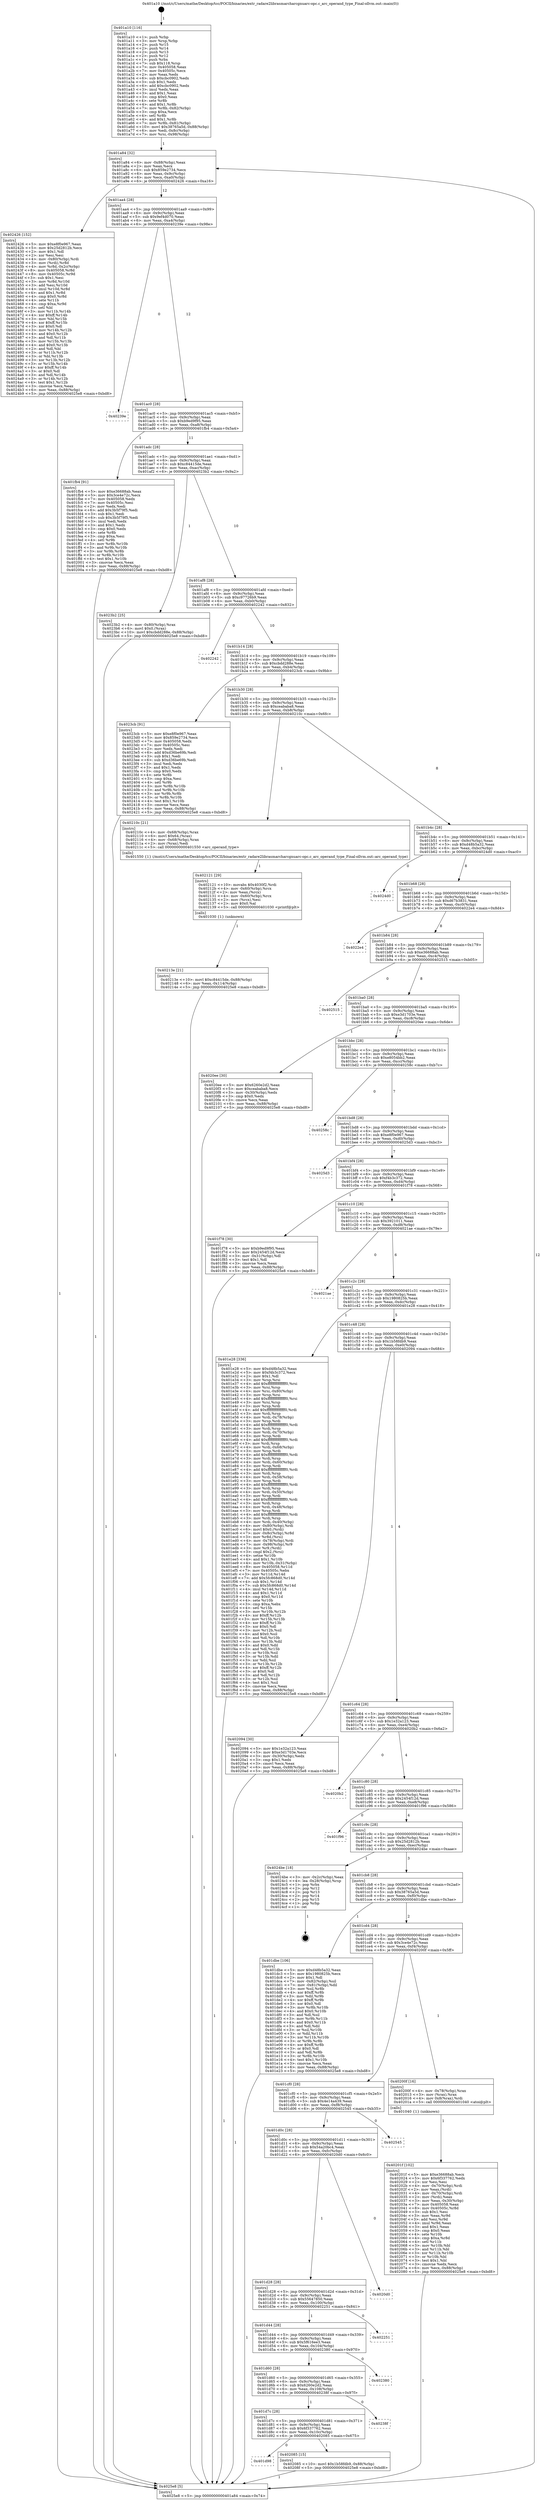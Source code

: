 digraph "0x401a10" {
  label = "0x401a10 (/mnt/c/Users/mathe/Desktop/tcc/POCII/binaries/extr_radare2librasmarcharcgnuarc-opc.c_arc_operand_type_Final-ollvm.out::main(0))"
  labelloc = "t"
  node[shape=record]

  Entry [label="",width=0.3,height=0.3,shape=circle,fillcolor=black,style=filled]
  "0x401a84" [label="{
     0x401a84 [32]\l
     | [instrs]\l
     &nbsp;&nbsp;0x401a84 \<+6\>: mov -0x88(%rbp),%eax\l
     &nbsp;&nbsp;0x401a8a \<+2\>: mov %eax,%ecx\l
     &nbsp;&nbsp;0x401a8c \<+6\>: sub $0x859e2734,%ecx\l
     &nbsp;&nbsp;0x401a92 \<+6\>: mov %eax,-0x9c(%rbp)\l
     &nbsp;&nbsp;0x401a98 \<+6\>: mov %ecx,-0xa0(%rbp)\l
     &nbsp;&nbsp;0x401a9e \<+6\>: je 0000000000402426 \<main+0xa16\>\l
  }"]
  "0x402426" [label="{
     0x402426 [152]\l
     | [instrs]\l
     &nbsp;&nbsp;0x402426 \<+5\>: mov $0xe8f0e967,%eax\l
     &nbsp;&nbsp;0x40242b \<+5\>: mov $0x25d2812b,%ecx\l
     &nbsp;&nbsp;0x402430 \<+2\>: mov $0x1,%dl\l
     &nbsp;&nbsp;0x402432 \<+2\>: xor %esi,%esi\l
     &nbsp;&nbsp;0x402434 \<+4\>: mov -0x80(%rbp),%rdi\l
     &nbsp;&nbsp;0x402438 \<+3\>: mov (%rdi),%r8d\l
     &nbsp;&nbsp;0x40243b \<+4\>: mov %r8d,-0x2c(%rbp)\l
     &nbsp;&nbsp;0x40243f \<+8\>: mov 0x405058,%r8d\l
     &nbsp;&nbsp;0x402447 \<+8\>: mov 0x40505c,%r9d\l
     &nbsp;&nbsp;0x40244f \<+3\>: sub $0x1,%esi\l
     &nbsp;&nbsp;0x402452 \<+3\>: mov %r8d,%r10d\l
     &nbsp;&nbsp;0x402455 \<+3\>: add %esi,%r10d\l
     &nbsp;&nbsp;0x402458 \<+4\>: imul %r10d,%r8d\l
     &nbsp;&nbsp;0x40245c \<+4\>: and $0x1,%r8d\l
     &nbsp;&nbsp;0x402460 \<+4\>: cmp $0x0,%r8d\l
     &nbsp;&nbsp;0x402464 \<+4\>: sete %r11b\l
     &nbsp;&nbsp;0x402468 \<+4\>: cmp $0xa,%r9d\l
     &nbsp;&nbsp;0x40246c \<+3\>: setl %bl\l
     &nbsp;&nbsp;0x40246f \<+3\>: mov %r11b,%r14b\l
     &nbsp;&nbsp;0x402472 \<+4\>: xor $0xff,%r14b\l
     &nbsp;&nbsp;0x402476 \<+3\>: mov %bl,%r15b\l
     &nbsp;&nbsp;0x402479 \<+4\>: xor $0xff,%r15b\l
     &nbsp;&nbsp;0x40247d \<+3\>: xor $0x0,%dl\l
     &nbsp;&nbsp;0x402480 \<+3\>: mov %r14b,%r12b\l
     &nbsp;&nbsp;0x402483 \<+4\>: and $0x0,%r12b\l
     &nbsp;&nbsp;0x402487 \<+3\>: and %dl,%r11b\l
     &nbsp;&nbsp;0x40248a \<+3\>: mov %r15b,%r13b\l
     &nbsp;&nbsp;0x40248d \<+4\>: and $0x0,%r13b\l
     &nbsp;&nbsp;0x402491 \<+2\>: and %dl,%bl\l
     &nbsp;&nbsp;0x402493 \<+3\>: or %r11b,%r12b\l
     &nbsp;&nbsp;0x402496 \<+3\>: or %bl,%r13b\l
     &nbsp;&nbsp;0x402499 \<+3\>: xor %r13b,%r12b\l
     &nbsp;&nbsp;0x40249c \<+3\>: or %r15b,%r14b\l
     &nbsp;&nbsp;0x40249f \<+4\>: xor $0xff,%r14b\l
     &nbsp;&nbsp;0x4024a3 \<+3\>: or $0x0,%dl\l
     &nbsp;&nbsp;0x4024a6 \<+3\>: and %dl,%r14b\l
     &nbsp;&nbsp;0x4024a9 \<+3\>: or %r14b,%r12b\l
     &nbsp;&nbsp;0x4024ac \<+4\>: test $0x1,%r12b\l
     &nbsp;&nbsp;0x4024b0 \<+3\>: cmovne %ecx,%eax\l
     &nbsp;&nbsp;0x4024b3 \<+6\>: mov %eax,-0x88(%rbp)\l
     &nbsp;&nbsp;0x4024b9 \<+5\>: jmp 00000000004025e8 \<main+0xbd8\>\l
  }"]
  "0x401aa4" [label="{
     0x401aa4 [28]\l
     | [instrs]\l
     &nbsp;&nbsp;0x401aa4 \<+5\>: jmp 0000000000401aa9 \<main+0x99\>\l
     &nbsp;&nbsp;0x401aa9 \<+6\>: mov -0x9c(%rbp),%eax\l
     &nbsp;&nbsp;0x401aaf \<+5\>: sub $0x9ef4d070,%eax\l
     &nbsp;&nbsp;0x401ab4 \<+6\>: mov %eax,-0xa4(%rbp)\l
     &nbsp;&nbsp;0x401aba \<+6\>: je 000000000040239e \<main+0x98e\>\l
  }"]
  Exit [label="",width=0.3,height=0.3,shape=circle,fillcolor=black,style=filled,peripheries=2]
  "0x40239e" [label="{
     0x40239e\l
  }", style=dashed]
  "0x401ac0" [label="{
     0x401ac0 [28]\l
     | [instrs]\l
     &nbsp;&nbsp;0x401ac0 \<+5\>: jmp 0000000000401ac5 \<main+0xb5\>\l
     &nbsp;&nbsp;0x401ac5 \<+6\>: mov -0x9c(%rbp),%eax\l
     &nbsp;&nbsp;0x401acb \<+5\>: sub $0xb9ed9f95,%eax\l
     &nbsp;&nbsp;0x401ad0 \<+6\>: mov %eax,-0xa8(%rbp)\l
     &nbsp;&nbsp;0x401ad6 \<+6\>: je 0000000000401fb4 \<main+0x5a4\>\l
  }"]
  "0x40213e" [label="{
     0x40213e [21]\l
     | [instrs]\l
     &nbsp;&nbsp;0x40213e \<+10\>: movl $0xc84415de,-0x88(%rbp)\l
     &nbsp;&nbsp;0x402148 \<+6\>: mov %eax,-0x114(%rbp)\l
     &nbsp;&nbsp;0x40214e \<+5\>: jmp 00000000004025e8 \<main+0xbd8\>\l
  }"]
  "0x401fb4" [label="{
     0x401fb4 [91]\l
     | [instrs]\l
     &nbsp;&nbsp;0x401fb4 \<+5\>: mov $0xe36688ab,%eax\l
     &nbsp;&nbsp;0x401fb9 \<+5\>: mov $0x3ce4e72c,%ecx\l
     &nbsp;&nbsp;0x401fbe \<+7\>: mov 0x405058,%edx\l
     &nbsp;&nbsp;0x401fc5 \<+7\>: mov 0x40505c,%esi\l
     &nbsp;&nbsp;0x401fcc \<+2\>: mov %edx,%edi\l
     &nbsp;&nbsp;0x401fce \<+6\>: add $0x3b5f79f5,%edi\l
     &nbsp;&nbsp;0x401fd4 \<+3\>: sub $0x1,%edi\l
     &nbsp;&nbsp;0x401fd7 \<+6\>: sub $0x3b5f79f5,%edi\l
     &nbsp;&nbsp;0x401fdd \<+3\>: imul %edi,%edx\l
     &nbsp;&nbsp;0x401fe0 \<+3\>: and $0x1,%edx\l
     &nbsp;&nbsp;0x401fe3 \<+3\>: cmp $0x0,%edx\l
     &nbsp;&nbsp;0x401fe6 \<+4\>: sete %r8b\l
     &nbsp;&nbsp;0x401fea \<+3\>: cmp $0xa,%esi\l
     &nbsp;&nbsp;0x401fed \<+4\>: setl %r9b\l
     &nbsp;&nbsp;0x401ff1 \<+3\>: mov %r8b,%r10b\l
     &nbsp;&nbsp;0x401ff4 \<+3\>: and %r9b,%r10b\l
     &nbsp;&nbsp;0x401ff7 \<+3\>: xor %r9b,%r8b\l
     &nbsp;&nbsp;0x401ffa \<+3\>: or %r8b,%r10b\l
     &nbsp;&nbsp;0x401ffd \<+4\>: test $0x1,%r10b\l
     &nbsp;&nbsp;0x402001 \<+3\>: cmovne %ecx,%eax\l
     &nbsp;&nbsp;0x402004 \<+6\>: mov %eax,-0x88(%rbp)\l
     &nbsp;&nbsp;0x40200a \<+5\>: jmp 00000000004025e8 \<main+0xbd8\>\l
  }"]
  "0x401adc" [label="{
     0x401adc [28]\l
     | [instrs]\l
     &nbsp;&nbsp;0x401adc \<+5\>: jmp 0000000000401ae1 \<main+0xd1\>\l
     &nbsp;&nbsp;0x401ae1 \<+6\>: mov -0x9c(%rbp),%eax\l
     &nbsp;&nbsp;0x401ae7 \<+5\>: sub $0xc84415de,%eax\l
     &nbsp;&nbsp;0x401aec \<+6\>: mov %eax,-0xac(%rbp)\l
     &nbsp;&nbsp;0x401af2 \<+6\>: je 00000000004023b2 \<main+0x9a2\>\l
  }"]
  "0x402121" [label="{
     0x402121 [29]\l
     | [instrs]\l
     &nbsp;&nbsp;0x402121 \<+10\>: movabs $0x4030f2,%rdi\l
     &nbsp;&nbsp;0x40212b \<+4\>: mov -0x60(%rbp),%rcx\l
     &nbsp;&nbsp;0x40212f \<+2\>: mov %eax,(%rcx)\l
     &nbsp;&nbsp;0x402131 \<+4\>: mov -0x60(%rbp),%rcx\l
     &nbsp;&nbsp;0x402135 \<+2\>: mov (%rcx),%esi\l
     &nbsp;&nbsp;0x402137 \<+2\>: mov $0x0,%al\l
     &nbsp;&nbsp;0x402139 \<+5\>: call 0000000000401030 \<printf@plt\>\l
     | [calls]\l
     &nbsp;&nbsp;0x401030 \{1\} (unknown)\l
  }"]
  "0x4023b2" [label="{
     0x4023b2 [25]\l
     | [instrs]\l
     &nbsp;&nbsp;0x4023b2 \<+4\>: mov -0x80(%rbp),%rax\l
     &nbsp;&nbsp;0x4023b6 \<+6\>: movl $0x0,(%rax)\l
     &nbsp;&nbsp;0x4023bc \<+10\>: movl $0xcbdd288e,-0x88(%rbp)\l
     &nbsp;&nbsp;0x4023c6 \<+5\>: jmp 00000000004025e8 \<main+0xbd8\>\l
  }"]
  "0x401af8" [label="{
     0x401af8 [28]\l
     | [instrs]\l
     &nbsp;&nbsp;0x401af8 \<+5\>: jmp 0000000000401afd \<main+0xed\>\l
     &nbsp;&nbsp;0x401afd \<+6\>: mov -0x9c(%rbp),%eax\l
     &nbsp;&nbsp;0x401b03 \<+5\>: sub $0xc97726b9,%eax\l
     &nbsp;&nbsp;0x401b08 \<+6\>: mov %eax,-0xb0(%rbp)\l
     &nbsp;&nbsp;0x401b0e \<+6\>: je 0000000000402242 \<main+0x832\>\l
  }"]
  "0x401d98" [label="{
     0x401d98\l
  }", style=dashed]
  "0x402242" [label="{
     0x402242\l
  }", style=dashed]
  "0x401b14" [label="{
     0x401b14 [28]\l
     | [instrs]\l
     &nbsp;&nbsp;0x401b14 \<+5\>: jmp 0000000000401b19 \<main+0x109\>\l
     &nbsp;&nbsp;0x401b19 \<+6\>: mov -0x9c(%rbp),%eax\l
     &nbsp;&nbsp;0x401b1f \<+5\>: sub $0xcbdd288e,%eax\l
     &nbsp;&nbsp;0x401b24 \<+6\>: mov %eax,-0xb4(%rbp)\l
     &nbsp;&nbsp;0x401b2a \<+6\>: je 00000000004023cb \<main+0x9bb\>\l
  }"]
  "0x402085" [label="{
     0x402085 [15]\l
     | [instrs]\l
     &nbsp;&nbsp;0x402085 \<+10\>: movl $0x1b58fdb9,-0x88(%rbp)\l
     &nbsp;&nbsp;0x40208f \<+5\>: jmp 00000000004025e8 \<main+0xbd8\>\l
  }"]
  "0x4023cb" [label="{
     0x4023cb [91]\l
     | [instrs]\l
     &nbsp;&nbsp;0x4023cb \<+5\>: mov $0xe8f0e967,%eax\l
     &nbsp;&nbsp;0x4023d0 \<+5\>: mov $0x859e2734,%ecx\l
     &nbsp;&nbsp;0x4023d5 \<+7\>: mov 0x405058,%edx\l
     &nbsp;&nbsp;0x4023dc \<+7\>: mov 0x40505c,%esi\l
     &nbsp;&nbsp;0x4023e3 \<+2\>: mov %edx,%edi\l
     &nbsp;&nbsp;0x4023e5 \<+6\>: add $0xd36be69b,%edi\l
     &nbsp;&nbsp;0x4023eb \<+3\>: sub $0x1,%edi\l
     &nbsp;&nbsp;0x4023ee \<+6\>: sub $0xd36be69b,%edi\l
     &nbsp;&nbsp;0x4023f4 \<+3\>: imul %edi,%edx\l
     &nbsp;&nbsp;0x4023f7 \<+3\>: and $0x1,%edx\l
     &nbsp;&nbsp;0x4023fa \<+3\>: cmp $0x0,%edx\l
     &nbsp;&nbsp;0x4023fd \<+4\>: sete %r8b\l
     &nbsp;&nbsp;0x402401 \<+3\>: cmp $0xa,%esi\l
     &nbsp;&nbsp;0x402404 \<+4\>: setl %r9b\l
     &nbsp;&nbsp;0x402408 \<+3\>: mov %r8b,%r10b\l
     &nbsp;&nbsp;0x40240b \<+3\>: and %r9b,%r10b\l
     &nbsp;&nbsp;0x40240e \<+3\>: xor %r9b,%r8b\l
     &nbsp;&nbsp;0x402411 \<+3\>: or %r8b,%r10b\l
     &nbsp;&nbsp;0x402414 \<+4\>: test $0x1,%r10b\l
     &nbsp;&nbsp;0x402418 \<+3\>: cmovne %ecx,%eax\l
     &nbsp;&nbsp;0x40241b \<+6\>: mov %eax,-0x88(%rbp)\l
     &nbsp;&nbsp;0x402421 \<+5\>: jmp 00000000004025e8 \<main+0xbd8\>\l
  }"]
  "0x401b30" [label="{
     0x401b30 [28]\l
     | [instrs]\l
     &nbsp;&nbsp;0x401b30 \<+5\>: jmp 0000000000401b35 \<main+0x125\>\l
     &nbsp;&nbsp;0x401b35 \<+6\>: mov -0x9c(%rbp),%eax\l
     &nbsp;&nbsp;0x401b3b \<+5\>: sub $0xceababa8,%eax\l
     &nbsp;&nbsp;0x401b40 \<+6\>: mov %eax,-0xb8(%rbp)\l
     &nbsp;&nbsp;0x401b46 \<+6\>: je 000000000040210c \<main+0x6fc\>\l
  }"]
  "0x401d7c" [label="{
     0x401d7c [28]\l
     | [instrs]\l
     &nbsp;&nbsp;0x401d7c \<+5\>: jmp 0000000000401d81 \<main+0x371\>\l
     &nbsp;&nbsp;0x401d81 \<+6\>: mov -0x9c(%rbp),%eax\l
     &nbsp;&nbsp;0x401d87 \<+5\>: sub $0x6f337762,%eax\l
     &nbsp;&nbsp;0x401d8c \<+6\>: mov %eax,-0x10c(%rbp)\l
     &nbsp;&nbsp;0x401d92 \<+6\>: je 0000000000402085 \<main+0x675\>\l
  }"]
  "0x40210c" [label="{
     0x40210c [21]\l
     | [instrs]\l
     &nbsp;&nbsp;0x40210c \<+4\>: mov -0x68(%rbp),%rax\l
     &nbsp;&nbsp;0x402110 \<+6\>: movl $0x64,(%rax)\l
     &nbsp;&nbsp;0x402116 \<+4\>: mov -0x68(%rbp),%rax\l
     &nbsp;&nbsp;0x40211a \<+2\>: mov (%rax),%edi\l
     &nbsp;&nbsp;0x40211c \<+5\>: call 0000000000401550 \<arc_operand_type\>\l
     | [calls]\l
     &nbsp;&nbsp;0x401550 \{1\} (/mnt/c/Users/mathe/Desktop/tcc/POCII/binaries/extr_radare2librasmarcharcgnuarc-opc.c_arc_operand_type_Final-ollvm.out::arc_operand_type)\l
  }"]
  "0x401b4c" [label="{
     0x401b4c [28]\l
     | [instrs]\l
     &nbsp;&nbsp;0x401b4c \<+5\>: jmp 0000000000401b51 \<main+0x141\>\l
     &nbsp;&nbsp;0x401b51 \<+6\>: mov -0x9c(%rbp),%eax\l
     &nbsp;&nbsp;0x401b57 \<+5\>: sub $0xd48b5a32,%eax\l
     &nbsp;&nbsp;0x401b5c \<+6\>: mov %eax,-0xbc(%rbp)\l
     &nbsp;&nbsp;0x401b62 \<+6\>: je 00000000004024d0 \<main+0xac0\>\l
  }"]
  "0x40238f" [label="{
     0x40238f\l
  }", style=dashed]
  "0x4024d0" [label="{
     0x4024d0\l
  }", style=dashed]
  "0x401b68" [label="{
     0x401b68 [28]\l
     | [instrs]\l
     &nbsp;&nbsp;0x401b68 \<+5\>: jmp 0000000000401b6d \<main+0x15d\>\l
     &nbsp;&nbsp;0x401b6d \<+6\>: mov -0x9c(%rbp),%eax\l
     &nbsp;&nbsp;0x401b73 \<+5\>: sub $0xd67b3831,%eax\l
     &nbsp;&nbsp;0x401b78 \<+6\>: mov %eax,-0xc0(%rbp)\l
     &nbsp;&nbsp;0x401b7e \<+6\>: je 00000000004022e4 \<main+0x8d4\>\l
  }"]
  "0x401d60" [label="{
     0x401d60 [28]\l
     | [instrs]\l
     &nbsp;&nbsp;0x401d60 \<+5\>: jmp 0000000000401d65 \<main+0x355\>\l
     &nbsp;&nbsp;0x401d65 \<+6\>: mov -0x9c(%rbp),%eax\l
     &nbsp;&nbsp;0x401d6b \<+5\>: sub $0x6260e2d2,%eax\l
     &nbsp;&nbsp;0x401d70 \<+6\>: mov %eax,-0x108(%rbp)\l
     &nbsp;&nbsp;0x401d76 \<+6\>: je 000000000040238f \<main+0x97f\>\l
  }"]
  "0x4022e4" [label="{
     0x4022e4\l
  }", style=dashed]
  "0x401b84" [label="{
     0x401b84 [28]\l
     | [instrs]\l
     &nbsp;&nbsp;0x401b84 \<+5\>: jmp 0000000000401b89 \<main+0x179\>\l
     &nbsp;&nbsp;0x401b89 \<+6\>: mov -0x9c(%rbp),%eax\l
     &nbsp;&nbsp;0x401b8f \<+5\>: sub $0xe36688ab,%eax\l
     &nbsp;&nbsp;0x401b94 \<+6\>: mov %eax,-0xc4(%rbp)\l
     &nbsp;&nbsp;0x401b9a \<+6\>: je 0000000000402515 \<main+0xb05\>\l
  }"]
  "0x402380" [label="{
     0x402380\l
  }", style=dashed]
  "0x402515" [label="{
     0x402515\l
  }", style=dashed]
  "0x401ba0" [label="{
     0x401ba0 [28]\l
     | [instrs]\l
     &nbsp;&nbsp;0x401ba0 \<+5\>: jmp 0000000000401ba5 \<main+0x195\>\l
     &nbsp;&nbsp;0x401ba5 \<+6\>: mov -0x9c(%rbp),%eax\l
     &nbsp;&nbsp;0x401bab \<+5\>: sub $0xe3d1703e,%eax\l
     &nbsp;&nbsp;0x401bb0 \<+6\>: mov %eax,-0xc8(%rbp)\l
     &nbsp;&nbsp;0x401bb6 \<+6\>: je 00000000004020ee \<main+0x6de\>\l
  }"]
  "0x401d44" [label="{
     0x401d44 [28]\l
     | [instrs]\l
     &nbsp;&nbsp;0x401d44 \<+5\>: jmp 0000000000401d49 \<main+0x339\>\l
     &nbsp;&nbsp;0x401d49 \<+6\>: mov -0x9c(%rbp),%eax\l
     &nbsp;&nbsp;0x401d4f \<+5\>: sub $0x5f616ee3,%eax\l
     &nbsp;&nbsp;0x401d54 \<+6\>: mov %eax,-0x104(%rbp)\l
     &nbsp;&nbsp;0x401d5a \<+6\>: je 0000000000402380 \<main+0x970\>\l
  }"]
  "0x4020ee" [label="{
     0x4020ee [30]\l
     | [instrs]\l
     &nbsp;&nbsp;0x4020ee \<+5\>: mov $0x6260e2d2,%eax\l
     &nbsp;&nbsp;0x4020f3 \<+5\>: mov $0xceababa8,%ecx\l
     &nbsp;&nbsp;0x4020f8 \<+3\>: mov -0x30(%rbp),%edx\l
     &nbsp;&nbsp;0x4020fb \<+3\>: cmp $0x0,%edx\l
     &nbsp;&nbsp;0x4020fe \<+3\>: cmove %ecx,%eax\l
     &nbsp;&nbsp;0x402101 \<+6\>: mov %eax,-0x88(%rbp)\l
     &nbsp;&nbsp;0x402107 \<+5\>: jmp 00000000004025e8 \<main+0xbd8\>\l
  }"]
  "0x401bbc" [label="{
     0x401bbc [28]\l
     | [instrs]\l
     &nbsp;&nbsp;0x401bbc \<+5\>: jmp 0000000000401bc1 \<main+0x1b1\>\l
     &nbsp;&nbsp;0x401bc1 \<+6\>: mov -0x9c(%rbp),%eax\l
     &nbsp;&nbsp;0x401bc7 \<+5\>: sub $0xe8054bb2,%eax\l
     &nbsp;&nbsp;0x401bcc \<+6\>: mov %eax,-0xcc(%rbp)\l
     &nbsp;&nbsp;0x401bd2 \<+6\>: je 000000000040258c \<main+0xb7c\>\l
  }"]
  "0x402251" [label="{
     0x402251\l
  }", style=dashed]
  "0x40258c" [label="{
     0x40258c\l
  }", style=dashed]
  "0x401bd8" [label="{
     0x401bd8 [28]\l
     | [instrs]\l
     &nbsp;&nbsp;0x401bd8 \<+5\>: jmp 0000000000401bdd \<main+0x1cd\>\l
     &nbsp;&nbsp;0x401bdd \<+6\>: mov -0x9c(%rbp),%eax\l
     &nbsp;&nbsp;0x401be3 \<+5\>: sub $0xe8f0e967,%eax\l
     &nbsp;&nbsp;0x401be8 \<+6\>: mov %eax,-0xd0(%rbp)\l
     &nbsp;&nbsp;0x401bee \<+6\>: je 00000000004025d3 \<main+0xbc3\>\l
  }"]
  "0x401d28" [label="{
     0x401d28 [28]\l
     | [instrs]\l
     &nbsp;&nbsp;0x401d28 \<+5\>: jmp 0000000000401d2d \<main+0x31d\>\l
     &nbsp;&nbsp;0x401d2d \<+6\>: mov -0x9c(%rbp),%eax\l
     &nbsp;&nbsp;0x401d33 \<+5\>: sub $0x55647850,%eax\l
     &nbsp;&nbsp;0x401d38 \<+6\>: mov %eax,-0x100(%rbp)\l
     &nbsp;&nbsp;0x401d3e \<+6\>: je 0000000000402251 \<main+0x841\>\l
  }"]
  "0x4025d3" [label="{
     0x4025d3\l
  }", style=dashed]
  "0x401bf4" [label="{
     0x401bf4 [28]\l
     | [instrs]\l
     &nbsp;&nbsp;0x401bf4 \<+5\>: jmp 0000000000401bf9 \<main+0x1e9\>\l
     &nbsp;&nbsp;0x401bf9 \<+6\>: mov -0x9c(%rbp),%eax\l
     &nbsp;&nbsp;0x401bff \<+5\>: sub $0xf4b3c372,%eax\l
     &nbsp;&nbsp;0x401c04 \<+6\>: mov %eax,-0xd4(%rbp)\l
     &nbsp;&nbsp;0x401c0a \<+6\>: je 0000000000401f78 \<main+0x568\>\l
  }"]
  "0x4020d0" [label="{
     0x4020d0\l
  }", style=dashed]
  "0x401f78" [label="{
     0x401f78 [30]\l
     | [instrs]\l
     &nbsp;&nbsp;0x401f78 \<+5\>: mov $0xb9ed9f95,%eax\l
     &nbsp;&nbsp;0x401f7d \<+5\>: mov $0x2454f12d,%ecx\l
     &nbsp;&nbsp;0x401f82 \<+3\>: mov -0x31(%rbp),%dl\l
     &nbsp;&nbsp;0x401f85 \<+3\>: test $0x1,%dl\l
     &nbsp;&nbsp;0x401f88 \<+3\>: cmovne %ecx,%eax\l
     &nbsp;&nbsp;0x401f8b \<+6\>: mov %eax,-0x88(%rbp)\l
     &nbsp;&nbsp;0x401f91 \<+5\>: jmp 00000000004025e8 \<main+0xbd8\>\l
  }"]
  "0x401c10" [label="{
     0x401c10 [28]\l
     | [instrs]\l
     &nbsp;&nbsp;0x401c10 \<+5\>: jmp 0000000000401c15 \<main+0x205\>\l
     &nbsp;&nbsp;0x401c15 \<+6\>: mov -0x9c(%rbp),%eax\l
     &nbsp;&nbsp;0x401c1b \<+5\>: sub $0x3921011,%eax\l
     &nbsp;&nbsp;0x401c20 \<+6\>: mov %eax,-0xd8(%rbp)\l
     &nbsp;&nbsp;0x401c26 \<+6\>: je 00000000004021ae \<main+0x79e\>\l
  }"]
  "0x401d0c" [label="{
     0x401d0c [28]\l
     | [instrs]\l
     &nbsp;&nbsp;0x401d0c \<+5\>: jmp 0000000000401d11 \<main+0x301\>\l
     &nbsp;&nbsp;0x401d11 \<+6\>: mov -0x9c(%rbp),%eax\l
     &nbsp;&nbsp;0x401d17 \<+5\>: sub $0x54a20bc4,%eax\l
     &nbsp;&nbsp;0x401d1c \<+6\>: mov %eax,-0xfc(%rbp)\l
     &nbsp;&nbsp;0x401d22 \<+6\>: je 00000000004020d0 \<main+0x6c0\>\l
  }"]
  "0x4021ae" [label="{
     0x4021ae\l
  }", style=dashed]
  "0x401c2c" [label="{
     0x401c2c [28]\l
     | [instrs]\l
     &nbsp;&nbsp;0x401c2c \<+5\>: jmp 0000000000401c31 \<main+0x221\>\l
     &nbsp;&nbsp;0x401c31 \<+6\>: mov -0x9c(%rbp),%eax\l
     &nbsp;&nbsp;0x401c37 \<+5\>: sub $0x1980825b,%eax\l
     &nbsp;&nbsp;0x401c3c \<+6\>: mov %eax,-0xdc(%rbp)\l
     &nbsp;&nbsp;0x401c42 \<+6\>: je 0000000000401e28 \<main+0x418\>\l
  }"]
  "0x402545" [label="{
     0x402545\l
  }", style=dashed]
  "0x401e28" [label="{
     0x401e28 [336]\l
     | [instrs]\l
     &nbsp;&nbsp;0x401e28 \<+5\>: mov $0xd48b5a32,%eax\l
     &nbsp;&nbsp;0x401e2d \<+5\>: mov $0xf4b3c372,%ecx\l
     &nbsp;&nbsp;0x401e32 \<+2\>: mov $0x1,%dl\l
     &nbsp;&nbsp;0x401e34 \<+3\>: mov %rsp,%rsi\l
     &nbsp;&nbsp;0x401e37 \<+4\>: add $0xfffffffffffffff0,%rsi\l
     &nbsp;&nbsp;0x401e3b \<+3\>: mov %rsi,%rsp\l
     &nbsp;&nbsp;0x401e3e \<+4\>: mov %rsi,-0x80(%rbp)\l
     &nbsp;&nbsp;0x401e42 \<+3\>: mov %rsp,%rsi\l
     &nbsp;&nbsp;0x401e45 \<+4\>: add $0xfffffffffffffff0,%rsi\l
     &nbsp;&nbsp;0x401e49 \<+3\>: mov %rsi,%rsp\l
     &nbsp;&nbsp;0x401e4c \<+3\>: mov %rsp,%rdi\l
     &nbsp;&nbsp;0x401e4f \<+4\>: add $0xfffffffffffffff0,%rdi\l
     &nbsp;&nbsp;0x401e53 \<+3\>: mov %rdi,%rsp\l
     &nbsp;&nbsp;0x401e56 \<+4\>: mov %rdi,-0x78(%rbp)\l
     &nbsp;&nbsp;0x401e5a \<+3\>: mov %rsp,%rdi\l
     &nbsp;&nbsp;0x401e5d \<+4\>: add $0xfffffffffffffff0,%rdi\l
     &nbsp;&nbsp;0x401e61 \<+3\>: mov %rdi,%rsp\l
     &nbsp;&nbsp;0x401e64 \<+4\>: mov %rdi,-0x70(%rbp)\l
     &nbsp;&nbsp;0x401e68 \<+3\>: mov %rsp,%rdi\l
     &nbsp;&nbsp;0x401e6b \<+4\>: add $0xfffffffffffffff0,%rdi\l
     &nbsp;&nbsp;0x401e6f \<+3\>: mov %rdi,%rsp\l
     &nbsp;&nbsp;0x401e72 \<+4\>: mov %rdi,-0x68(%rbp)\l
     &nbsp;&nbsp;0x401e76 \<+3\>: mov %rsp,%rdi\l
     &nbsp;&nbsp;0x401e79 \<+4\>: add $0xfffffffffffffff0,%rdi\l
     &nbsp;&nbsp;0x401e7d \<+3\>: mov %rdi,%rsp\l
     &nbsp;&nbsp;0x401e80 \<+4\>: mov %rdi,-0x60(%rbp)\l
     &nbsp;&nbsp;0x401e84 \<+3\>: mov %rsp,%rdi\l
     &nbsp;&nbsp;0x401e87 \<+4\>: add $0xfffffffffffffff0,%rdi\l
     &nbsp;&nbsp;0x401e8b \<+3\>: mov %rdi,%rsp\l
     &nbsp;&nbsp;0x401e8e \<+4\>: mov %rdi,-0x58(%rbp)\l
     &nbsp;&nbsp;0x401e92 \<+3\>: mov %rsp,%rdi\l
     &nbsp;&nbsp;0x401e95 \<+4\>: add $0xfffffffffffffff0,%rdi\l
     &nbsp;&nbsp;0x401e99 \<+3\>: mov %rdi,%rsp\l
     &nbsp;&nbsp;0x401e9c \<+4\>: mov %rdi,-0x50(%rbp)\l
     &nbsp;&nbsp;0x401ea0 \<+3\>: mov %rsp,%rdi\l
     &nbsp;&nbsp;0x401ea3 \<+4\>: add $0xfffffffffffffff0,%rdi\l
     &nbsp;&nbsp;0x401ea7 \<+3\>: mov %rdi,%rsp\l
     &nbsp;&nbsp;0x401eaa \<+4\>: mov %rdi,-0x48(%rbp)\l
     &nbsp;&nbsp;0x401eae \<+3\>: mov %rsp,%rdi\l
     &nbsp;&nbsp;0x401eb1 \<+4\>: add $0xfffffffffffffff0,%rdi\l
     &nbsp;&nbsp;0x401eb5 \<+3\>: mov %rdi,%rsp\l
     &nbsp;&nbsp;0x401eb8 \<+4\>: mov %rdi,-0x40(%rbp)\l
     &nbsp;&nbsp;0x401ebc \<+4\>: mov -0x80(%rbp),%rdi\l
     &nbsp;&nbsp;0x401ec0 \<+6\>: movl $0x0,(%rdi)\l
     &nbsp;&nbsp;0x401ec6 \<+7\>: mov -0x8c(%rbp),%r8d\l
     &nbsp;&nbsp;0x401ecd \<+3\>: mov %r8d,(%rsi)\l
     &nbsp;&nbsp;0x401ed0 \<+4\>: mov -0x78(%rbp),%rdi\l
     &nbsp;&nbsp;0x401ed4 \<+7\>: mov -0x98(%rbp),%r9\l
     &nbsp;&nbsp;0x401edb \<+3\>: mov %r9,(%rdi)\l
     &nbsp;&nbsp;0x401ede \<+3\>: cmpl $0x2,(%rsi)\l
     &nbsp;&nbsp;0x401ee1 \<+4\>: setne %r10b\l
     &nbsp;&nbsp;0x401ee5 \<+4\>: and $0x1,%r10b\l
     &nbsp;&nbsp;0x401ee9 \<+4\>: mov %r10b,-0x31(%rbp)\l
     &nbsp;&nbsp;0x401eed \<+8\>: mov 0x405058,%r11d\l
     &nbsp;&nbsp;0x401ef5 \<+7\>: mov 0x40505c,%ebx\l
     &nbsp;&nbsp;0x401efc \<+3\>: mov %r11d,%r14d\l
     &nbsp;&nbsp;0x401eff \<+7\>: add $0x5fc868d0,%r14d\l
     &nbsp;&nbsp;0x401f06 \<+4\>: sub $0x1,%r14d\l
     &nbsp;&nbsp;0x401f0a \<+7\>: sub $0x5fc868d0,%r14d\l
     &nbsp;&nbsp;0x401f11 \<+4\>: imul %r14d,%r11d\l
     &nbsp;&nbsp;0x401f15 \<+4\>: and $0x1,%r11d\l
     &nbsp;&nbsp;0x401f19 \<+4\>: cmp $0x0,%r11d\l
     &nbsp;&nbsp;0x401f1d \<+4\>: sete %r10b\l
     &nbsp;&nbsp;0x401f21 \<+3\>: cmp $0xa,%ebx\l
     &nbsp;&nbsp;0x401f24 \<+4\>: setl %r15b\l
     &nbsp;&nbsp;0x401f28 \<+3\>: mov %r10b,%r12b\l
     &nbsp;&nbsp;0x401f2b \<+4\>: xor $0xff,%r12b\l
     &nbsp;&nbsp;0x401f2f \<+3\>: mov %r15b,%r13b\l
     &nbsp;&nbsp;0x401f32 \<+4\>: xor $0xff,%r13b\l
     &nbsp;&nbsp;0x401f36 \<+3\>: xor $0x0,%dl\l
     &nbsp;&nbsp;0x401f39 \<+3\>: mov %r12b,%sil\l
     &nbsp;&nbsp;0x401f3c \<+4\>: and $0x0,%sil\l
     &nbsp;&nbsp;0x401f40 \<+3\>: and %dl,%r10b\l
     &nbsp;&nbsp;0x401f43 \<+3\>: mov %r13b,%dil\l
     &nbsp;&nbsp;0x401f46 \<+4\>: and $0x0,%dil\l
     &nbsp;&nbsp;0x401f4a \<+3\>: and %dl,%r15b\l
     &nbsp;&nbsp;0x401f4d \<+3\>: or %r10b,%sil\l
     &nbsp;&nbsp;0x401f50 \<+3\>: or %r15b,%dil\l
     &nbsp;&nbsp;0x401f53 \<+3\>: xor %dil,%sil\l
     &nbsp;&nbsp;0x401f56 \<+3\>: or %r13b,%r12b\l
     &nbsp;&nbsp;0x401f59 \<+4\>: xor $0xff,%r12b\l
     &nbsp;&nbsp;0x401f5d \<+3\>: or $0x0,%dl\l
     &nbsp;&nbsp;0x401f60 \<+3\>: and %dl,%r12b\l
     &nbsp;&nbsp;0x401f63 \<+3\>: or %r12b,%sil\l
     &nbsp;&nbsp;0x401f66 \<+4\>: test $0x1,%sil\l
     &nbsp;&nbsp;0x401f6a \<+3\>: cmovne %ecx,%eax\l
     &nbsp;&nbsp;0x401f6d \<+6\>: mov %eax,-0x88(%rbp)\l
     &nbsp;&nbsp;0x401f73 \<+5\>: jmp 00000000004025e8 \<main+0xbd8\>\l
  }"]
  "0x401c48" [label="{
     0x401c48 [28]\l
     | [instrs]\l
     &nbsp;&nbsp;0x401c48 \<+5\>: jmp 0000000000401c4d \<main+0x23d\>\l
     &nbsp;&nbsp;0x401c4d \<+6\>: mov -0x9c(%rbp),%eax\l
     &nbsp;&nbsp;0x401c53 \<+5\>: sub $0x1b58fdb9,%eax\l
     &nbsp;&nbsp;0x401c58 \<+6\>: mov %eax,-0xe0(%rbp)\l
     &nbsp;&nbsp;0x401c5e \<+6\>: je 0000000000402094 \<main+0x684\>\l
  }"]
  "0x40201f" [label="{
     0x40201f [102]\l
     | [instrs]\l
     &nbsp;&nbsp;0x40201f \<+5\>: mov $0xe36688ab,%ecx\l
     &nbsp;&nbsp;0x402024 \<+5\>: mov $0x6f337762,%edx\l
     &nbsp;&nbsp;0x402029 \<+2\>: xor %esi,%esi\l
     &nbsp;&nbsp;0x40202b \<+4\>: mov -0x70(%rbp),%rdi\l
     &nbsp;&nbsp;0x40202f \<+2\>: mov %eax,(%rdi)\l
     &nbsp;&nbsp;0x402031 \<+4\>: mov -0x70(%rbp),%rdi\l
     &nbsp;&nbsp;0x402035 \<+2\>: mov (%rdi),%eax\l
     &nbsp;&nbsp;0x402037 \<+3\>: mov %eax,-0x30(%rbp)\l
     &nbsp;&nbsp;0x40203a \<+7\>: mov 0x405058,%eax\l
     &nbsp;&nbsp;0x402041 \<+8\>: mov 0x40505c,%r8d\l
     &nbsp;&nbsp;0x402049 \<+3\>: sub $0x1,%esi\l
     &nbsp;&nbsp;0x40204c \<+3\>: mov %eax,%r9d\l
     &nbsp;&nbsp;0x40204f \<+3\>: add %esi,%r9d\l
     &nbsp;&nbsp;0x402052 \<+4\>: imul %r9d,%eax\l
     &nbsp;&nbsp;0x402056 \<+3\>: and $0x1,%eax\l
     &nbsp;&nbsp;0x402059 \<+3\>: cmp $0x0,%eax\l
     &nbsp;&nbsp;0x40205c \<+4\>: sete %r10b\l
     &nbsp;&nbsp;0x402060 \<+4\>: cmp $0xa,%r8d\l
     &nbsp;&nbsp;0x402064 \<+4\>: setl %r11b\l
     &nbsp;&nbsp;0x402068 \<+3\>: mov %r10b,%bl\l
     &nbsp;&nbsp;0x40206b \<+3\>: and %r11b,%bl\l
     &nbsp;&nbsp;0x40206e \<+3\>: xor %r11b,%r10b\l
     &nbsp;&nbsp;0x402071 \<+3\>: or %r10b,%bl\l
     &nbsp;&nbsp;0x402074 \<+3\>: test $0x1,%bl\l
     &nbsp;&nbsp;0x402077 \<+3\>: cmovne %edx,%ecx\l
     &nbsp;&nbsp;0x40207a \<+6\>: mov %ecx,-0x88(%rbp)\l
     &nbsp;&nbsp;0x402080 \<+5\>: jmp 00000000004025e8 \<main+0xbd8\>\l
  }"]
  "0x402094" [label="{
     0x402094 [30]\l
     | [instrs]\l
     &nbsp;&nbsp;0x402094 \<+5\>: mov $0x1e32a123,%eax\l
     &nbsp;&nbsp;0x402099 \<+5\>: mov $0xe3d1703e,%ecx\l
     &nbsp;&nbsp;0x40209e \<+3\>: mov -0x30(%rbp),%edx\l
     &nbsp;&nbsp;0x4020a1 \<+3\>: cmp $0x1,%edx\l
     &nbsp;&nbsp;0x4020a4 \<+3\>: cmovl %ecx,%eax\l
     &nbsp;&nbsp;0x4020a7 \<+6\>: mov %eax,-0x88(%rbp)\l
     &nbsp;&nbsp;0x4020ad \<+5\>: jmp 00000000004025e8 \<main+0xbd8\>\l
  }"]
  "0x401c64" [label="{
     0x401c64 [28]\l
     | [instrs]\l
     &nbsp;&nbsp;0x401c64 \<+5\>: jmp 0000000000401c69 \<main+0x259\>\l
     &nbsp;&nbsp;0x401c69 \<+6\>: mov -0x9c(%rbp),%eax\l
     &nbsp;&nbsp;0x401c6f \<+5\>: sub $0x1e32a123,%eax\l
     &nbsp;&nbsp;0x401c74 \<+6\>: mov %eax,-0xe4(%rbp)\l
     &nbsp;&nbsp;0x401c7a \<+6\>: je 00000000004020b2 \<main+0x6a2\>\l
  }"]
  "0x401cf0" [label="{
     0x401cf0 [28]\l
     | [instrs]\l
     &nbsp;&nbsp;0x401cf0 \<+5\>: jmp 0000000000401cf5 \<main+0x2e5\>\l
     &nbsp;&nbsp;0x401cf5 \<+6\>: mov -0x9c(%rbp),%eax\l
     &nbsp;&nbsp;0x401cfb \<+5\>: sub $0x4e14a439,%eax\l
     &nbsp;&nbsp;0x401d00 \<+6\>: mov %eax,-0xf8(%rbp)\l
     &nbsp;&nbsp;0x401d06 \<+6\>: je 0000000000402545 \<main+0xb35\>\l
  }"]
  "0x4020b2" [label="{
     0x4020b2\l
  }", style=dashed]
  "0x401c80" [label="{
     0x401c80 [28]\l
     | [instrs]\l
     &nbsp;&nbsp;0x401c80 \<+5\>: jmp 0000000000401c85 \<main+0x275\>\l
     &nbsp;&nbsp;0x401c85 \<+6\>: mov -0x9c(%rbp),%eax\l
     &nbsp;&nbsp;0x401c8b \<+5\>: sub $0x2454f12d,%eax\l
     &nbsp;&nbsp;0x401c90 \<+6\>: mov %eax,-0xe8(%rbp)\l
     &nbsp;&nbsp;0x401c96 \<+6\>: je 0000000000401f96 \<main+0x586\>\l
  }"]
  "0x40200f" [label="{
     0x40200f [16]\l
     | [instrs]\l
     &nbsp;&nbsp;0x40200f \<+4\>: mov -0x78(%rbp),%rax\l
     &nbsp;&nbsp;0x402013 \<+3\>: mov (%rax),%rax\l
     &nbsp;&nbsp;0x402016 \<+4\>: mov 0x8(%rax),%rdi\l
     &nbsp;&nbsp;0x40201a \<+5\>: call 0000000000401040 \<atoi@plt\>\l
     | [calls]\l
     &nbsp;&nbsp;0x401040 \{1\} (unknown)\l
  }"]
  "0x401f96" [label="{
     0x401f96\l
  }", style=dashed]
  "0x401c9c" [label="{
     0x401c9c [28]\l
     | [instrs]\l
     &nbsp;&nbsp;0x401c9c \<+5\>: jmp 0000000000401ca1 \<main+0x291\>\l
     &nbsp;&nbsp;0x401ca1 \<+6\>: mov -0x9c(%rbp),%eax\l
     &nbsp;&nbsp;0x401ca7 \<+5\>: sub $0x25d2812b,%eax\l
     &nbsp;&nbsp;0x401cac \<+6\>: mov %eax,-0xec(%rbp)\l
     &nbsp;&nbsp;0x401cb2 \<+6\>: je 00000000004024be \<main+0xaae\>\l
  }"]
  "0x401a10" [label="{
     0x401a10 [116]\l
     | [instrs]\l
     &nbsp;&nbsp;0x401a10 \<+1\>: push %rbp\l
     &nbsp;&nbsp;0x401a11 \<+3\>: mov %rsp,%rbp\l
     &nbsp;&nbsp;0x401a14 \<+2\>: push %r15\l
     &nbsp;&nbsp;0x401a16 \<+2\>: push %r14\l
     &nbsp;&nbsp;0x401a18 \<+2\>: push %r13\l
     &nbsp;&nbsp;0x401a1a \<+2\>: push %r12\l
     &nbsp;&nbsp;0x401a1c \<+1\>: push %rbx\l
     &nbsp;&nbsp;0x401a1d \<+7\>: sub $0x118,%rsp\l
     &nbsp;&nbsp;0x401a24 \<+7\>: mov 0x405058,%eax\l
     &nbsp;&nbsp;0x401a2b \<+7\>: mov 0x40505c,%ecx\l
     &nbsp;&nbsp;0x401a32 \<+2\>: mov %eax,%edx\l
     &nbsp;&nbsp;0x401a34 \<+6\>: sub $0xcbc0902,%edx\l
     &nbsp;&nbsp;0x401a3a \<+3\>: sub $0x1,%edx\l
     &nbsp;&nbsp;0x401a3d \<+6\>: add $0xcbc0902,%edx\l
     &nbsp;&nbsp;0x401a43 \<+3\>: imul %edx,%eax\l
     &nbsp;&nbsp;0x401a46 \<+3\>: and $0x1,%eax\l
     &nbsp;&nbsp;0x401a49 \<+3\>: cmp $0x0,%eax\l
     &nbsp;&nbsp;0x401a4c \<+4\>: sete %r8b\l
     &nbsp;&nbsp;0x401a50 \<+4\>: and $0x1,%r8b\l
     &nbsp;&nbsp;0x401a54 \<+7\>: mov %r8b,-0x82(%rbp)\l
     &nbsp;&nbsp;0x401a5b \<+3\>: cmp $0xa,%ecx\l
     &nbsp;&nbsp;0x401a5e \<+4\>: setl %r8b\l
     &nbsp;&nbsp;0x401a62 \<+4\>: and $0x1,%r8b\l
     &nbsp;&nbsp;0x401a66 \<+7\>: mov %r8b,-0x81(%rbp)\l
     &nbsp;&nbsp;0x401a6d \<+10\>: movl $0x38765a5d,-0x88(%rbp)\l
     &nbsp;&nbsp;0x401a77 \<+6\>: mov %edi,-0x8c(%rbp)\l
     &nbsp;&nbsp;0x401a7d \<+7\>: mov %rsi,-0x98(%rbp)\l
  }"]
  "0x4024be" [label="{
     0x4024be [18]\l
     | [instrs]\l
     &nbsp;&nbsp;0x4024be \<+3\>: mov -0x2c(%rbp),%eax\l
     &nbsp;&nbsp;0x4024c1 \<+4\>: lea -0x28(%rbp),%rsp\l
     &nbsp;&nbsp;0x4024c5 \<+1\>: pop %rbx\l
     &nbsp;&nbsp;0x4024c6 \<+2\>: pop %r12\l
     &nbsp;&nbsp;0x4024c8 \<+2\>: pop %r13\l
     &nbsp;&nbsp;0x4024ca \<+2\>: pop %r14\l
     &nbsp;&nbsp;0x4024cc \<+2\>: pop %r15\l
     &nbsp;&nbsp;0x4024ce \<+1\>: pop %rbp\l
     &nbsp;&nbsp;0x4024cf \<+1\>: ret\l
  }"]
  "0x401cb8" [label="{
     0x401cb8 [28]\l
     | [instrs]\l
     &nbsp;&nbsp;0x401cb8 \<+5\>: jmp 0000000000401cbd \<main+0x2ad\>\l
     &nbsp;&nbsp;0x401cbd \<+6\>: mov -0x9c(%rbp),%eax\l
     &nbsp;&nbsp;0x401cc3 \<+5\>: sub $0x38765a5d,%eax\l
     &nbsp;&nbsp;0x401cc8 \<+6\>: mov %eax,-0xf0(%rbp)\l
     &nbsp;&nbsp;0x401cce \<+6\>: je 0000000000401dbe \<main+0x3ae\>\l
  }"]
  "0x4025e8" [label="{
     0x4025e8 [5]\l
     | [instrs]\l
     &nbsp;&nbsp;0x4025e8 \<+5\>: jmp 0000000000401a84 \<main+0x74\>\l
  }"]
  "0x401dbe" [label="{
     0x401dbe [106]\l
     | [instrs]\l
     &nbsp;&nbsp;0x401dbe \<+5\>: mov $0xd48b5a32,%eax\l
     &nbsp;&nbsp;0x401dc3 \<+5\>: mov $0x1980825b,%ecx\l
     &nbsp;&nbsp;0x401dc8 \<+2\>: mov $0x1,%dl\l
     &nbsp;&nbsp;0x401dca \<+7\>: mov -0x82(%rbp),%sil\l
     &nbsp;&nbsp;0x401dd1 \<+7\>: mov -0x81(%rbp),%dil\l
     &nbsp;&nbsp;0x401dd8 \<+3\>: mov %sil,%r8b\l
     &nbsp;&nbsp;0x401ddb \<+4\>: xor $0xff,%r8b\l
     &nbsp;&nbsp;0x401ddf \<+3\>: mov %dil,%r9b\l
     &nbsp;&nbsp;0x401de2 \<+4\>: xor $0xff,%r9b\l
     &nbsp;&nbsp;0x401de6 \<+3\>: xor $0x0,%dl\l
     &nbsp;&nbsp;0x401de9 \<+3\>: mov %r8b,%r10b\l
     &nbsp;&nbsp;0x401dec \<+4\>: and $0x0,%r10b\l
     &nbsp;&nbsp;0x401df0 \<+3\>: and %dl,%sil\l
     &nbsp;&nbsp;0x401df3 \<+3\>: mov %r9b,%r11b\l
     &nbsp;&nbsp;0x401df6 \<+4\>: and $0x0,%r11b\l
     &nbsp;&nbsp;0x401dfa \<+3\>: and %dl,%dil\l
     &nbsp;&nbsp;0x401dfd \<+3\>: or %sil,%r10b\l
     &nbsp;&nbsp;0x401e00 \<+3\>: or %dil,%r11b\l
     &nbsp;&nbsp;0x401e03 \<+3\>: xor %r11b,%r10b\l
     &nbsp;&nbsp;0x401e06 \<+3\>: or %r9b,%r8b\l
     &nbsp;&nbsp;0x401e09 \<+4\>: xor $0xff,%r8b\l
     &nbsp;&nbsp;0x401e0d \<+3\>: or $0x0,%dl\l
     &nbsp;&nbsp;0x401e10 \<+3\>: and %dl,%r8b\l
     &nbsp;&nbsp;0x401e13 \<+3\>: or %r8b,%r10b\l
     &nbsp;&nbsp;0x401e16 \<+4\>: test $0x1,%r10b\l
     &nbsp;&nbsp;0x401e1a \<+3\>: cmovne %ecx,%eax\l
     &nbsp;&nbsp;0x401e1d \<+6\>: mov %eax,-0x88(%rbp)\l
     &nbsp;&nbsp;0x401e23 \<+5\>: jmp 00000000004025e8 \<main+0xbd8\>\l
  }"]
  "0x401cd4" [label="{
     0x401cd4 [28]\l
     | [instrs]\l
     &nbsp;&nbsp;0x401cd4 \<+5\>: jmp 0000000000401cd9 \<main+0x2c9\>\l
     &nbsp;&nbsp;0x401cd9 \<+6\>: mov -0x9c(%rbp),%eax\l
     &nbsp;&nbsp;0x401cdf \<+5\>: sub $0x3ce4e72c,%eax\l
     &nbsp;&nbsp;0x401ce4 \<+6\>: mov %eax,-0xf4(%rbp)\l
     &nbsp;&nbsp;0x401cea \<+6\>: je 000000000040200f \<main+0x5ff\>\l
  }"]
  Entry -> "0x401a10" [label=" 1"]
  "0x401a84" -> "0x402426" [label=" 1"]
  "0x401a84" -> "0x401aa4" [label=" 12"]
  "0x4024be" -> Exit [label=" 1"]
  "0x401aa4" -> "0x40239e" [label=" 0"]
  "0x401aa4" -> "0x401ac0" [label=" 12"]
  "0x402426" -> "0x4025e8" [label=" 1"]
  "0x401ac0" -> "0x401fb4" [label=" 1"]
  "0x401ac0" -> "0x401adc" [label=" 11"]
  "0x4023cb" -> "0x4025e8" [label=" 1"]
  "0x401adc" -> "0x4023b2" [label=" 1"]
  "0x401adc" -> "0x401af8" [label=" 10"]
  "0x4023b2" -> "0x4025e8" [label=" 1"]
  "0x401af8" -> "0x402242" [label=" 0"]
  "0x401af8" -> "0x401b14" [label=" 10"]
  "0x40213e" -> "0x4025e8" [label=" 1"]
  "0x401b14" -> "0x4023cb" [label=" 1"]
  "0x401b14" -> "0x401b30" [label=" 9"]
  "0x402121" -> "0x40213e" [label=" 1"]
  "0x401b30" -> "0x40210c" [label=" 1"]
  "0x401b30" -> "0x401b4c" [label=" 8"]
  "0x4020ee" -> "0x4025e8" [label=" 1"]
  "0x401b4c" -> "0x4024d0" [label=" 0"]
  "0x401b4c" -> "0x401b68" [label=" 8"]
  "0x402094" -> "0x4025e8" [label=" 1"]
  "0x401b68" -> "0x4022e4" [label=" 0"]
  "0x401b68" -> "0x401b84" [label=" 8"]
  "0x401d7c" -> "0x401d98" [label=" 0"]
  "0x401b84" -> "0x402515" [label=" 0"]
  "0x401b84" -> "0x401ba0" [label=" 8"]
  "0x401d7c" -> "0x402085" [label=" 1"]
  "0x401ba0" -> "0x4020ee" [label=" 1"]
  "0x401ba0" -> "0x401bbc" [label=" 7"]
  "0x401d60" -> "0x401d7c" [label=" 1"]
  "0x401bbc" -> "0x40258c" [label=" 0"]
  "0x401bbc" -> "0x401bd8" [label=" 7"]
  "0x401d60" -> "0x40238f" [label=" 0"]
  "0x401bd8" -> "0x4025d3" [label=" 0"]
  "0x401bd8" -> "0x401bf4" [label=" 7"]
  "0x401d44" -> "0x401d60" [label=" 1"]
  "0x401bf4" -> "0x401f78" [label=" 1"]
  "0x401bf4" -> "0x401c10" [label=" 6"]
  "0x401d44" -> "0x402380" [label=" 0"]
  "0x401c10" -> "0x4021ae" [label=" 0"]
  "0x401c10" -> "0x401c2c" [label=" 6"]
  "0x401d28" -> "0x401d44" [label=" 1"]
  "0x401c2c" -> "0x401e28" [label=" 1"]
  "0x401c2c" -> "0x401c48" [label=" 5"]
  "0x401d28" -> "0x402251" [label=" 0"]
  "0x401c48" -> "0x402094" [label=" 1"]
  "0x401c48" -> "0x401c64" [label=" 4"]
  "0x401d0c" -> "0x401d28" [label=" 1"]
  "0x401c64" -> "0x4020b2" [label=" 0"]
  "0x401c64" -> "0x401c80" [label=" 4"]
  "0x401d0c" -> "0x4020d0" [label=" 0"]
  "0x401c80" -> "0x401f96" [label=" 0"]
  "0x401c80" -> "0x401c9c" [label=" 4"]
  "0x40210c" -> "0x402121" [label=" 1"]
  "0x401c9c" -> "0x4024be" [label=" 1"]
  "0x401c9c" -> "0x401cb8" [label=" 3"]
  "0x402085" -> "0x4025e8" [label=" 1"]
  "0x401cb8" -> "0x401dbe" [label=" 1"]
  "0x401cb8" -> "0x401cd4" [label=" 2"]
  "0x401dbe" -> "0x4025e8" [label=" 1"]
  "0x401a10" -> "0x401a84" [label=" 1"]
  "0x4025e8" -> "0x401a84" [label=" 12"]
  "0x401cf0" -> "0x402545" [label=" 0"]
  "0x401e28" -> "0x4025e8" [label=" 1"]
  "0x401f78" -> "0x4025e8" [label=" 1"]
  "0x401fb4" -> "0x4025e8" [label=" 1"]
  "0x401cf0" -> "0x401d0c" [label=" 1"]
  "0x401cd4" -> "0x40200f" [label=" 1"]
  "0x401cd4" -> "0x401cf0" [label=" 1"]
  "0x40200f" -> "0x40201f" [label=" 1"]
  "0x40201f" -> "0x4025e8" [label=" 1"]
}
